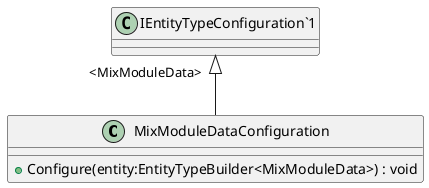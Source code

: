 @startuml
class MixModuleDataConfiguration {
    + Configure(entity:EntityTypeBuilder<MixModuleData>) : void
}
"IEntityTypeConfiguration`1" "<MixModuleData>" <|-- MixModuleDataConfiguration
@enduml
